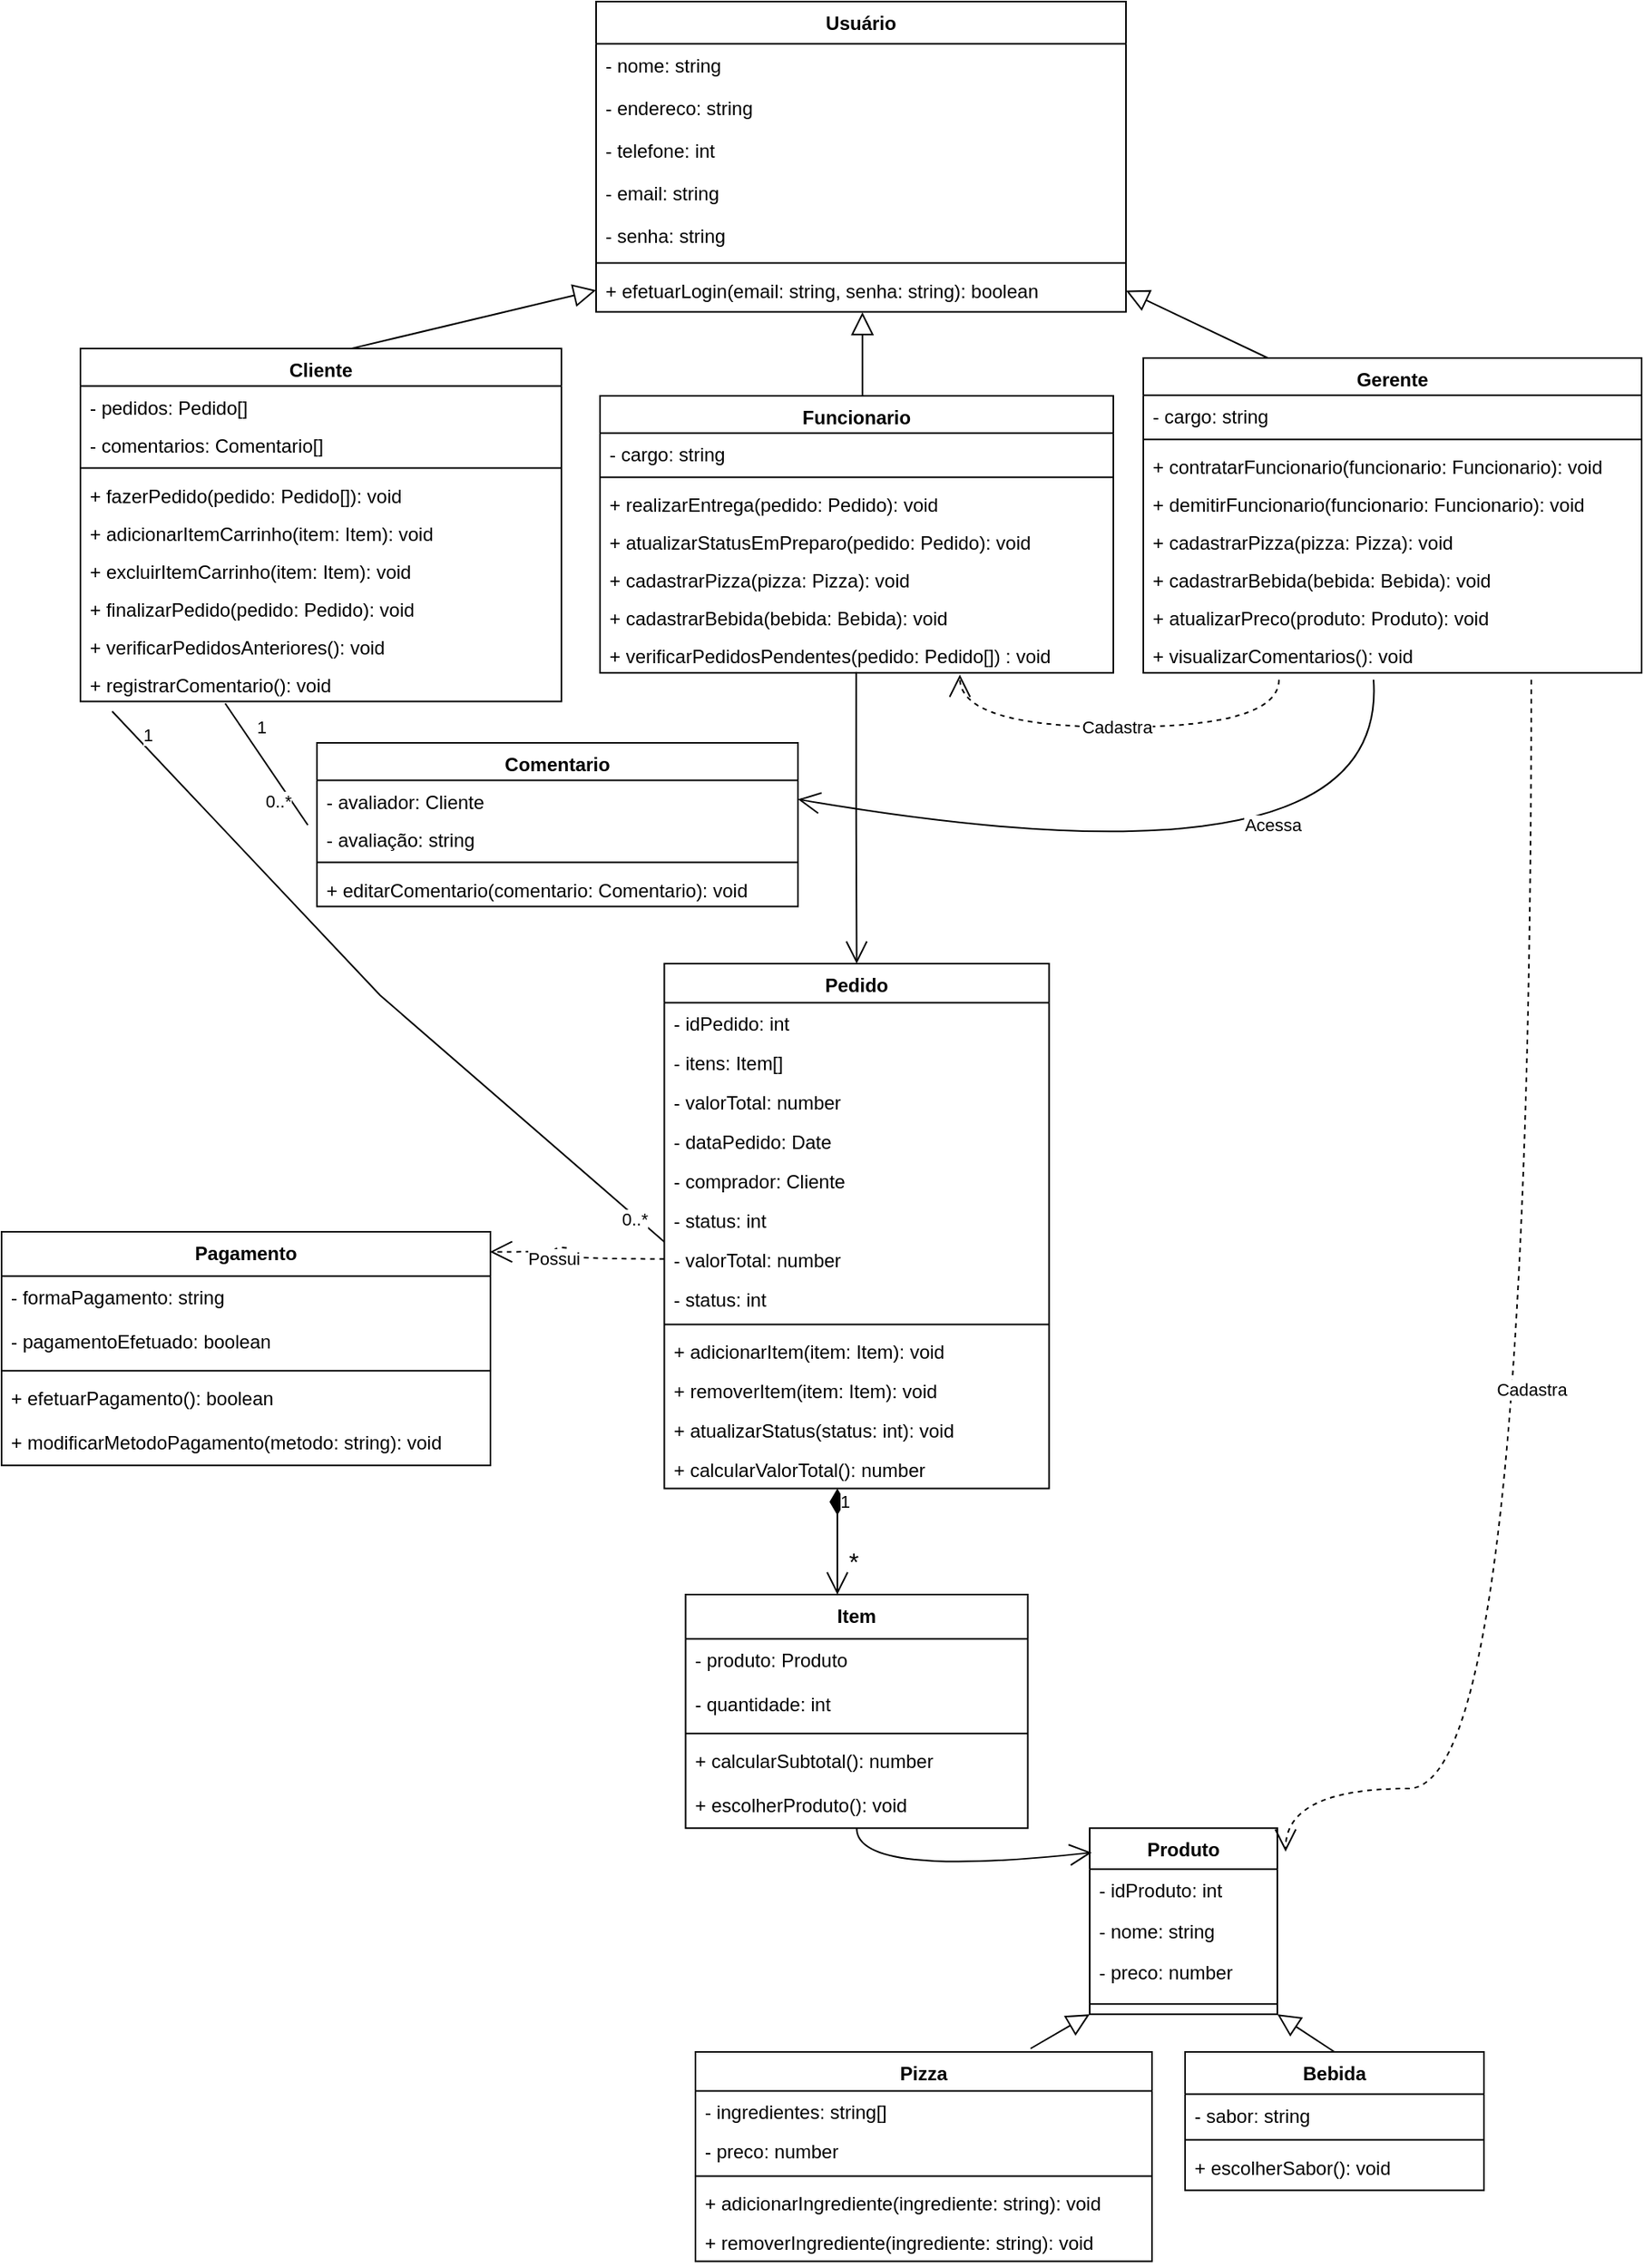 <mxfile version="22.1.4" type="github">
  <diagram name="Página-1" id="_QHT0VM7mfmA924iPTIp">
    <mxGraphModel dx="1416" dy="1896" grid="1" gridSize="10" guides="1" tooltips="1" connect="1" arrows="1" fold="1" page="1" pageScale="1" pageWidth="827" pageHeight="1169" math="0" shadow="0">
      <root>
        <mxCell id="0" />
        <mxCell id="1" parent="0" />
        <mxCell id="14" value="Funcionario" style="swimlane;fontStyle=1;align=center;verticalAlign=top;childLayout=stackLayout;horizontal=1;startSize=23.606;horizontalStack=0;resizeParent=1;resizeParentMax=0;resizeLast=0;collapsible=0;marginBottom=0;" parent="1" vertex="1">
          <mxGeometry x="79.5" y="90" width="325.5" height="175.606" as="geometry" />
        </mxCell>
        <mxCell id="20" value="- cargo: string" style="text;strokeColor=none;fillColor=none;align=left;verticalAlign=top;spacingLeft=4;spacingRight=4;overflow=hidden;rotatable=0;points=[[0,0.5],[1,0.5]];portConstraint=eastwest;" parent="14" vertex="1">
          <mxGeometry y="23.606" width="325.5" height="24" as="geometry" />
        </mxCell>
        <mxCell id="21" style="line;strokeWidth=1;fillColor=none;align=left;verticalAlign=middle;spacingTop=-1;spacingLeft=3;spacingRight=3;rotatable=0;labelPosition=right;points=[];portConstraint=eastwest;strokeColor=inherit;" parent="14" vertex="1">
          <mxGeometry y="47.606" width="325.5" height="8" as="geometry" />
        </mxCell>
        <mxCell id="22" value="+ realizarEntrega(pedido: Pedido): void" style="text;strokeColor=none;fillColor=none;align=left;verticalAlign=top;spacingLeft=4;spacingRight=4;overflow=hidden;rotatable=0;points=[[0,0.5],[1,0.5]];portConstraint=eastwest;" parent="14" vertex="1">
          <mxGeometry y="55.606" width="325.5" height="24" as="geometry" />
        </mxCell>
        <mxCell id="SXoZxHdqQvmYgP3eN_0H-120" value="+ atualizarStatusEmPreparo(pedido: Pedido): void" style="text;strokeColor=none;fillColor=none;align=left;verticalAlign=top;spacingLeft=4;spacingRight=4;overflow=hidden;rotatable=0;points=[[0,0.5],[1,0.5]];portConstraint=eastwest;" parent="14" vertex="1">
          <mxGeometry y="79.606" width="325.5" height="24" as="geometry" />
        </mxCell>
        <mxCell id="24" value="+ cadastrarPizza(pizza: Pizza): void" style="text;strokeColor=none;fillColor=none;align=left;verticalAlign=top;spacingLeft=4;spacingRight=4;overflow=hidden;rotatable=0;points=[[0,0.5],[1,0.5]];portConstraint=eastwest;" parent="14" vertex="1">
          <mxGeometry y="103.606" width="325.5" height="24" as="geometry" />
        </mxCell>
        <mxCell id="25" value="+ cadastrarBebida(bebida: Bebida): void" style="text;strokeColor=none;fillColor=none;align=left;verticalAlign=top;spacingLeft=4;spacingRight=4;overflow=hidden;rotatable=0;points=[[0,0.5],[1,0.5]];portConstraint=eastwest;" parent="14" vertex="1">
          <mxGeometry y="127.606" width="325.5" height="24" as="geometry" />
        </mxCell>
        <mxCell id="SXoZxHdqQvmYgP3eN_0H-117" value="+ verificarPedidosPendentes(pedido: Pedido[]) : void" style="text;strokeColor=none;fillColor=none;align=left;verticalAlign=top;spacingLeft=4;spacingRight=4;overflow=hidden;rotatable=0;points=[[0,0.5],[1,0.5]];portConstraint=eastwest;" parent="14" vertex="1">
          <mxGeometry y="151.606" width="325.5" height="24" as="geometry" />
        </mxCell>
        <mxCell id="SXoZxHdqQvmYgP3eN_0H-110" style="rounded=0;orthogonalLoop=1;jettySize=auto;html=1;exitX=0.25;exitY=0;exitDx=0;exitDy=0;endArrow=block;endFill=0;entryX=1;entryY=0.5;entryDx=0;entryDy=0;endSize=12;" parent="1" source="27" target="SXoZxHdqQvmYgP3eN_0H-91" edge="1">
          <mxGeometry relative="1" as="geometry" />
        </mxCell>
        <mxCell id="27" value="Gerente" style="swimlane;fontStyle=1;align=center;verticalAlign=top;childLayout=stackLayout;horizontal=1;startSize=23.606;horizontalStack=0;resizeParent=1;resizeParentMax=0;resizeLast=0;collapsible=0;marginBottom=0;" parent="1" vertex="1">
          <mxGeometry x="424" y="66" width="316" height="199.606" as="geometry" />
        </mxCell>
        <mxCell id="SXoZxHdqQvmYgP3eN_0H-112" value="- cargo: string" style="text;strokeColor=none;fillColor=none;align=left;verticalAlign=top;spacingLeft=4;spacingRight=4;overflow=hidden;rotatable=0;points=[[0,0.5],[1,0.5]];portConstraint=eastwest;" parent="27" vertex="1">
          <mxGeometry y="23.606" width="316" height="24" as="geometry" />
        </mxCell>
        <mxCell id="34" style="line;strokeWidth=1;fillColor=none;align=left;verticalAlign=middle;spacingTop=-1;spacingLeft=3;spacingRight=3;rotatable=0;labelPosition=right;points=[];portConstraint=eastwest;strokeColor=inherit;" parent="27" vertex="1">
          <mxGeometry y="47.606" width="316" height="8" as="geometry" />
        </mxCell>
        <mxCell id="35" value="+ contratarFuncionario(funcionario: Funcionario): void" style="text;strokeColor=none;fillColor=none;align=left;verticalAlign=top;spacingLeft=4;spacingRight=4;overflow=hidden;rotatable=0;points=[[0,0.5],[1,0.5]];portConstraint=eastwest;" parent="27" vertex="1">
          <mxGeometry y="55.606" width="316" height="24" as="geometry" />
        </mxCell>
        <mxCell id="36" value="+ demitirFuncionario(funcionario: Funcionario): void" style="text;strokeColor=none;fillColor=none;align=left;verticalAlign=top;spacingLeft=4;spacingRight=4;overflow=hidden;rotatable=0;points=[[0,0.5],[1,0.5]];portConstraint=eastwest;" parent="27" vertex="1">
          <mxGeometry y="79.606" width="316" height="24" as="geometry" />
        </mxCell>
        <mxCell id="37" value="+ cadastrarPizza(pizza: Pizza): void" style="text;strokeColor=none;fillColor=none;align=left;verticalAlign=top;spacingLeft=4;spacingRight=4;overflow=hidden;rotatable=0;points=[[0,0.5],[1,0.5]];portConstraint=eastwest;" parent="27" vertex="1">
          <mxGeometry y="103.606" width="316" height="24" as="geometry" />
        </mxCell>
        <mxCell id="38" value="+ cadastrarBebida(bebida: Bebida): void" style="text;strokeColor=none;fillColor=none;align=left;verticalAlign=top;spacingLeft=4;spacingRight=4;overflow=hidden;rotatable=0;points=[[0,0.5],[1,0.5]];portConstraint=eastwest;" parent="27" vertex="1">
          <mxGeometry y="127.606" width="316" height="24" as="geometry" />
        </mxCell>
        <mxCell id="DunoJFlVvEclXtKHdvrS-126" value="+ atualizarPreco(produto: Produto): void" style="text;strokeColor=none;fillColor=none;align=left;verticalAlign=top;spacingLeft=4;spacingRight=4;overflow=hidden;rotatable=0;points=[[0,0.5],[1,0.5]];portConstraint=eastwest;" parent="27" vertex="1">
          <mxGeometry y="151.606" width="316" height="24" as="geometry" />
        </mxCell>
        <mxCell id="DunoJFlVvEclXtKHdvrS-119" value="+ visualizarComentarios(): void" style="text;strokeColor=none;fillColor=none;align=left;verticalAlign=top;spacingLeft=4;spacingRight=4;overflow=hidden;rotatable=0;points=[[0,0.5],[1,0.5]];portConstraint=eastwest;" parent="27" vertex="1">
          <mxGeometry y="175.606" width="316" height="24" as="geometry" />
        </mxCell>
        <mxCell id="40" value="Pizza" style="swimlane;fontStyle=1;align=center;verticalAlign=top;childLayout=stackLayout;horizontal=1;startSize=24.731;horizontalStack=0;resizeParent=1;resizeParentMax=0;resizeLast=0;collapsible=0;marginBottom=0;" parent="1" vertex="1">
          <mxGeometry x="140" y="1140" width="289.5" height="132.731" as="geometry" />
        </mxCell>
        <mxCell id="43" value="- ingredientes: string[]" style="text;strokeColor=none;fillColor=none;align=left;verticalAlign=top;spacingLeft=4;spacingRight=4;overflow=hidden;rotatable=0;points=[[0,0.5],[1,0.5]];portConstraint=eastwest;" parent="40" vertex="1">
          <mxGeometry y="24.731" width="289.5" height="25" as="geometry" />
        </mxCell>
        <mxCell id="44" value="- preco: number" style="text;strokeColor=none;fillColor=none;align=left;verticalAlign=top;spacingLeft=4;spacingRight=4;overflow=hidden;rotatable=0;points=[[0,0.5],[1,0.5]];portConstraint=eastwest;" parent="40" vertex="1">
          <mxGeometry y="49.731" width="289.5" height="25" as="geometry" />
        </mxCell>
        <mxCell id="45" style="line;strokeWidth=1;fillColor=none;align=left;verticalAlign=middle;spacingTop=-1;spacingLeft=3;spacingRight=3;rotatable=0;labelPosition=right;points=[];portConstraint=eastwest;strokeColor=inherit;" parent="40" vertex="1">
          <mxGeometry y="74.731" width="289.5" height="8" as="geometry" />
        </mxCell>
        <mxCell id="47" value="+ adicionarIngrediente(ingrediente: string): void" style="text;strokeColor=none;fillColor=none;align=left;verticalAlign=top;spacingLeft=4;spacingRight=4;overflow=hidden;rotatable=0;points=[[0,0.5],[1,0.5]];portConstraint=eastwest;" parent="40" vertex="1">
          <mxGeometry y="82.731" width="289.5" height="25" as="geometry" />
        </mxCell>
        <mxCell id="48" value="+ removerIngrediente(ingrediente: string): void" style="text;strokeColor=none;fillColor=none;align=left;verticalAlign=top;spacingLeft=4;spacingRight=4;overflow=hidden;rotatable=0;points=[[0,0.5],[1,0.5]];portConstraint=eastwest;" parent="40" vertex="1">
          <mxGeometry y="107.731" width="289.5" height="25" as="geometry" />
        </mxCell>
        <mxCell id="49" value="Bebida" style="swimlane;fontStyle=1;align=center;verticalAlign=top;childLayout=stackLayout;horizontal=1;startSize=26.756;horizontalStack=0;resizeParent=1;resizeParentMax=0;resizeLast=0;collapsible=0;marginBottom=0;" parent="1" vertex="1">
          <mxGeometry x="450.5" y="1140" width="189.5" height="87.756" as="geometry" />
        </mxCell>
        <mxCell id="DunoJFlVvEclXtKHdvrS-124" value="- sabor: string" style="text;strokeColor=none;fillColor=none;align=left;verticalAlign=top;spacingLeft=4;spacingRight=4;overflow=hidden;rotatable=0;points=[[0,0.5],[1,0.5]];portConstraint=eastwest;" parent="49" vertex="1">
          <mxGeometry y="26.756" width="189.5" height="25" as="geometry" />
        </mxCell>
        <mxCell id="53" style="line;strokeWidth=1;fillColor=none;align=left;verticalAlign=middle;spacingTop=-1;spacingLeft=3;spacingRight=3;rotatable=0;labelPosition=right;points=[];portConstraint=eastwest;strokeColor=inherit;" parent="49" vertex="1">
          <mxGeometry y="51.756" width="189.5" height="8" as="geometry" />
        </mxCell>
        <mxCell id="_cIstE_mvzX2A864JyEK-101" value="+ escolherSabor(): void" style="text;strokeColor=none;fillColor=none;align=left;verticalAlign=top;spacingLeft=4;spacingRight=4;overflow=hidden;rotatable=0;points=[[0,0.5],[1,0.5]];portConstraint=eastwest;" parent="49" vertex="1">
          <mxGeometry y="59.756" width="189.5" height="28" as="geometry" />
        </mxCell>
        <mxCell id="55" value="Pedido" style="swimlane;fontStyle=1;align=center;verticalAlign=top;childLayout=stackLayout;horizontal=1;startSize=24.731;horizontalStack=0;resizeParent=1;resizeParentMax=0;resizeLast=0;collapsible=0;marginBottom=0;" parent="1" vertex="1">
          <mxGeometry x="120.25" y="450" width="244" height="332.731" as="geometry" />
        </mxCell>
        <mxCell id="56" value="- idPedido: int" style="text;strokeColor=none;fillColor=none;align=left;verticalAlign=top;spacingLeft=4;spacingRight=4;overflow=hidden;rotatable=0;points=[[0,0.5],[1,0.5]];portConstraint=eastwest;" parent="55" vertex="1">
          <mxGeometry y="24.731" width="244" height="25" as="geometry" />
        </mxCell>
        <mxCell id="57" value="- itens: Item[]" style="text;strokeColor=none;fillColor=none;align=left;verticalAlign=top;spacingLeft=4;spacingRight=4;overflow=hidden;rotatable=0;points=[[0,0.5],[1,0.5]];portConstraint=eastwest;" parent="55" vertex="1">
          <mxGeometry y="49.731" width="244" height="25" as="geometry" />
        </mxCell>
        <mxCell id="58" value="- valorTotal: number" style="text;strokeColor=none;fillColor=none;align=left;verticalAlign=top;spacingLeft=4;spacingRight=4;overflow=hidden;rotatable=0;points=[[0,0.5],[1,0.5]];portConstraint=eastwest;" parent="55" vertex="1">
          <mxGeometry y="74.731" width="244" height="25" as="geometry" />
        </mxCell>
        <mxCell id="59" value="- dataPedido: Date" style="text;strokeColor=none;fillColor=none;align=left;verticalAlign=top;spacingLeft=4;spacingRight=4;overflow=hidden;rotatable=0;points=[[0,0.5],[1,0.5]];portConstraint=eastwest;" parent="55" vertex="1">
          <mxGeometry y="99.731" width="244" height="25" as="geometry" />
        </mxCell>
        <mxCell id="DunoJFlVvEclXtKHdvrS-103" value="- comprador: Cliente" style="text;strokeColor=none;fillColor=none;align=left;verticalAlign=top;spacingLeft=4;spacingRight=4;overflow=hidden;rotatable=0;points=[[0,0.5],[1,0.5]];portConstraint=eastwest;" parent="55" vertex="1">
          <mxGeometry y="124.731" width="244" height="25" as="geometry" />
        </mxCell>
        <mxCell id="SXoZxHdqQvmYgP3eN_0H-115" value="- status: int" style="text;strokeColor=none;fillColor=none;align=left;verticalAlign=top;spacingLeft=4;spacingRight=4;overflow=hidden;rotatable=0;points=[[0,0.5],[1,0.5]];portConstraint=eastwest;" parent="55" vertex="1">
          <mxGeometry y="149.731" width="244" height="25" as="geometry" />
        </mxCell>
        <mxCell id="_cIstE_mvzX2A864JyEK-82" value="- valorTotal: number" style="text;strokeColor=none;fillColor=none;align=left;verticalAlign=top;spacingLeft=4;spacingRight=4;overflow=hidden;rotatable=0;points=[[0,0.5],[1,0.5]];portConstraint=eastwest;" parent="55" vertex="1">
          <mxGeometry y="174.731" width="244" height="25" as="geometry" />
        </mxCell>
        <mxCell id="_cIstE_mvzX2A864JyEK-85" value="- status: int" style="text;strokeColor=none;fillColor=none;align=left;verticalAlign=top;spacingLeft=4;spacingRight=4;overflow=hidden;rotatable=0;points=[[0,0.5],[1,0.5]];portConstraint=eastwest;" parent="55" vertex="1">
          <mxGeometry y="199.731" width="244" height="25" as="geometry" />
        </mxCell>
        <mxCell id="60" style="line;strokeWidth=1;fillColor=none;align=left;verticalAlign=middle;spacingTop=-1;spacingLeft=3;spacingRight=3;rotatable=0;labelPosition=right;points=[];portConstraint=eastwest;strokeColor=inherit;" parent="55" vertex="1">
          <mxGeometry y="224.731" width="244" height="8" as="geometry" />
        </mxCell>
        <mxCell id="61" value="+ adicionarItem(item: Item): void" style="text;strokeColor=none;fillColor=none;align=left;verticalAlign=top;spacingLeft=4;spacingRight=4;overflow=hidden;rotatable=0;points=[[0,0.5],[1,0.5]];portConstraint=eastwest;" parent="55" vertex="1">
          <mxGeometry y="232.731" width="244" height="25" as="geometry" />
        </mxCell>
        <mxCell id="62" value="+ removerItem(item: Item): void" style="text;strokeColor=none;fillColor=none;align=left;verticalAlign=top;spacingLeft=4;spacingRight=4;overflow=hidden;rotatable=0;points=[[0,0.5],[1,0.5]];portConstraint=eastwest;" parent="55" vertex="1">
          <mxGeometry y="257.731" width="244" height="25" as="geometry" />
        </mxCell>
        <mxCell id="_cIstE_mvzX2A864JyEK-83" value="+ atualizarStatus(status: int): void" style="text;strokeColor=none;fillColor=none;align=left;verticalAlign=top;spacingLeft=4;spacingRight=4;overflow=hidden;rotatable=0;points=[[0,0.5],[1,0.5]];portConstraint=eastwest;" parent="55" vertex="1">
          <mxGeometry y="282.731" width="244" height="25" as="geometry" />
        </mxCell>
        <mxCell id="63" value="+ calcularValorTotal(): number" style="text;strokeColor=none;fillColor=none;align=left;verticalAlign=top;spacingLeft=4;spacingRight=4;overflow=hidden;rotatable=0;points=[[0,0.5],[1,0.5]];portConstraint=eastwest;" parent="55" vertex="1">
          <mxGeometry y="307.731" width="244" height="25" as="geometry" />
        </mxCell>
        <mxCell id="64" value="Item" style="swimlane;fontStyle=1;align=center;verticalAlign=top;childLayout=stackLayout;horizontal=1;startSize=28.106;horizontalStack=0;resizeParent=1;resizeParentMax=0;resizeLast=0;collapsible=0;marginBottom=0;" parent="1" vertex="1">
          <mxGeometry x="133.75" y="850" width="217" height="148.106" as="geometry" />
        </mxCell>
        <mxCell id="65" value="- produto: Produto" style="text;strokeColor=none;fillColor=none;align=left;verticalAlign=top;spacingLeft=4;spacingRight=4;overflow=hidden;rotatable=0;points=[[0,0.5],[1,0.5]];portConstraint=eastwest;" parent="64" vertex="1">
          <mxGeometry y="28.106" width="217" height="28" as="geometry" />
        </mxCell>
        <mxCell id="66" value="- quantidade: int" style="text;strokeColor=none;fillColor=none;align=left;verticalAlign=top;spacingLeft=4;spacingRight=4;overflow=hidden;rotatable=0;points=[[0,0.5],[1,0.5]];portConstraint=eastwest;" parent="64" vertex="1">
          <mxGeometry y="56.106" width="217" height="28" as="geometry" />
        </mxCell>
        <mxCell id="67" style="line;strokeWidth=1;fillColor=none;align=left;verticalAlign=middle;spacingTop=-1;spacingLeft=3;spacingRight=3;rotatable=0;labelPosition=right;points=[];portConstraint=eastwest;strokeColor=inherit;" parent="64" vertex="1">
          <mxGeometry y="84.106" width="217" height="8" as="geometry" />
        </mxCell>
        <mxCell id="_cIstE_mvzX2A864JyEK-99" value="+ calcularSubtotal(): number" style="text;strokeColor=none;fillColor=none;align=left;verticalAlign=top;spacingLeft=4;spacingRight=4;overflow=hidden;rotatable=0;points=[[0,0.5],[1,0.5]];portConstraint=eastwest;" parent="64" vertex="1">
          <mxGeometry y="92.106" width="217" height="28" as="geometry" />
        </mxCell>
        <mxCell id="68" value="+ escolherProduto(): void" style="text;strokeColor=none;fillColor=none;align=left;verticalAlign=top;spacingLeft=4;spacingRight=4;overflow=hidden;rotatable=0;points=[[0,0.5],[1,0.5]];portConstraint=eastwest;" parent="64" vertex="1">
          <mxGeometry y="120.106" width="217" height="28" as="geometry" />
        </mxCell>
        <mxCell id="69" value="Produto" style="swimlane;fontStyle=1;align=center;verticalAlign=top;childLayout=stackLayout;horizontal=1;startSize=26.019;horizontalStack=0;resizeParent=1;resizeParentMax=0;resizeLast=0;collapsible=0;marginBottom=0;" parent="1" vertex="1">
          <mxGeometry x="390" y="998.11" width="119" height="118.019" as="geometry" />
        </mxCell>
        <mxCell id="70" value="- idProduto: int" style="text;strokeColor=none;fillColor=none;align=left;verticalAlign=top;spacingLeft=4;spacingRight=4;overflow=hidden;rotatable=0;points=[[0,0.5],[1,0.5]];portConstraint=eastwest;" parent="69" vertex="1">
          <mxGeometry y="26.019" width="119" height="26" as="geometry" />
        </mxCell>
        <mxCell id="71" value="- nome: string" style="text;strokeColor=none;fillColor=none;align=left;verticalAlign=top;spacingLeft=4;spacingRight=4;overflow=hidden;rotatable=0;points=[[0,0.5],[1,0.5]];portConstraint=eastwest;" parent="69" vertex="1">
          <mxGeometry y="52.019" width="119" height="26" as="geometry" />
        </mxCell>
        <mxCell id="DunoJFlVvEclXtKHdvrS-123" value="- preco: number" style="text;strokeColor=none;fillColor=none;align=left;verticalAlign=top;spacingLeft=4;spacingRight=4;overflow=hidden;rotatable=0;points=[[0,0.5],[1,0.5]];portConstraint=eastwest;" parent="69" vertex="1">
          <mxGeometry y="78.019" width="119" height="27" as="geometry" />
        </mxCell>
        <mxCell id="72" style="line;strokeWidth=1;fillColor=none;align=left;verticalAlign=middle;spacingTop=-1;spacingLeft=3;spacingRight=3;rotatable=0;labelPosition=right;points=[];portConstraint=eastwest;strokeColor=inherit;" parent="69" vertex="1">
          <mxGeometry y="105.019" width="119" height="13" as="geometry" />
        </mxCell>
        <mxCell id="76" value="" style="startArrow=none;endArrow=open;endSize=12;entryX=0.5;entryY=0;entryDx=0;entryDy=0;edgeStyle=orthogonalEdgeStyle;exitX=0.499;exitY=0.973;exitDx=0;exitDy=0;exitPerimeter=0;" parent="1" source="SXoZxHdqQvmYgP3eN_0H-117" target="55" edge="1">
          <mxGeometry relative="1" as="geometry">
            <mxPoint x="241" y="550" as="sourcePoint" />
          </mxGeometry>
        </mxCell>
        <mxCell id="79" value="" style="curved=1;startArrow=none;endArrow=open;endSize=12;entryX=1;entryY=0.5;entryDx=0;entryDy=0;" parent="1" target="DunoJFlVvEclXtKHdvrS-102" edge="1">
          <mxGeometry relative="1" as="geometry">
            <Array as="points">
              <mxPoint x="580" y="410" />
            </Array>
            <mxPoint x="570" y="270" as="sourcePoint" />
            <mxPoint x="490" y="770" as="targetPoint" />
          </mxGeometry>
        </mxCell>
        <mxCell id="_cIstE_mvzX2A864JyEK-97" value="Acessa" style="edgeLabel;html=1;align=center;verticalAlign=middle;resizable=0;points=[];" parent="79" vertex="1" connectable="0">
          <mxGeometry x="-0.205" y="-4" relative="1" as="geometry">
            <mxPoint x="-9" y="-33" as="offset" />
          </mxGeometry>
        </mxCell>
        <mxCell id="82" value="" style="curved=1;startArrow=none;endArrow=open;endSize=12;exitX=0.5;exitY=1.004;entryX=0.011;entryY=0.131;entryDx=0;entryDy=0;entryPerimeter=0;" parent="1" source="64" target="69" edge="1">
          <mxGeometry relative="1" as="geometry">
            <Array as="points">
              <mxPoint x="242" y="1030" />
            </Array>
          </mxGeometry>
        </mxCell>
        <mxCell id="SXoZxHdqQvmYgP3eN_0H-86" value="Usuário" style="swimlane;fontStyle=1;align=center;verticalAlign=top;childLayout=stackLayout;horizontal=1;startSize=26.756;horizontalStack=0;resizeParent=1;resizeParentMax=0;resizeLast=0;collapsible=0;marginBottom=0;" parent="1" vertex="1">
          <mxGeometry x="77" y="-160" width="336" height="196.756" as="geometry" />
        </mxCell>
        <mxCell id="SXoZxHdqQvmYgP3eN_0H-87" value="- nome: string" style="text;strokeColor=none;fillColor=none;align=left;verticalAlign=top;spacingLeft=4;spacingRight=4;overflow=hidden;rotatable=0;points=[[0,0.5],[1,0.5]];portConstraint=eastwest;" parent="SXoZxHdqQvmYgP3eN_0H-86" vertex="1">
          <mxGeometry y="26.756" width="336" height="27" as="geometry" />
        </mxCell>
        <mxCell id="SXoZxHdqQvmYgP3eN_0H-88" value="- endereco: string" style="text;strokeColor=none;fillColor=none;align=left;verticalAlign=top;spacingLeft=4;spacingRight=4;overflow=hidden;rotatable=0;points=[[0,0.5],[1,0.5]];portConstraint=eastwest;" parent="SXoZxHdqQvmYgP3eN_0H-86" vertex="1">
          <mxGeometry y="53.756" width="336" height="27" as="geometry" />
        </mxCell>
        <mxCell id="SXoZxHdqQvmYgP3eN_0H-89" value="- telefone: int" style="text;strokeColor=none;fillColor=none;align=left;verticalAlign=top;spacingLeft=4;spacingRight=4;overflow=hidden;rotatable=0;points=[[0,0.5],[1,0.5]];portConstraint=eastwest;" parent="SXoZxHdqQvmYgP3eN_0H-86" vertex="1">
          <mxGeometry y="80.756" width="336" height="27" as="geometry" />
        </mxCell>
        <mxCell id="SXoZxHdqQvmYgP3eN_0H-98" value="- email: string" style="text;strokeColor=none;fillColor=none;align=left;verticalAlign=top;spacingLeft=4;spacingRight=4;overflow=hidden;rotatable=0;points=[[0,0.5],[1,0.5]];portConstraint=eastwest;" parent="SXoZxHdqQvmYgP3eN_0H-86" vertex="1">
          <mxGeometry y="107.756" width="336" height="27" as="geometry" />
        </mxCell>
        <mxCell id="SXoZxHdqQvmYgP3eN_0H-99" value="- senha: string" style="text;strokeColor=none;fillColor=none;align=left;verticalAlign=top;spacingLeft=4;spacingRight=4;overflow=hidden;rotatable=0;points=[[0,0.5],[1,0.5]];portConstraint=eastwest;" parent="SXoZxHdqQvmYgP3eN_0H-86" vertex="1">
          <mxGeometry y="134.756" width="336" height="27" as="geometry" />
        </mxCell>
        <mxCell id="SXoZxHdqQvmYgP3eN_0H-90" style="line;strokeWidth=1;fillColor=none;align=left;verticalAlign=middle;spacingTop=-1;spacingLeft=3;spacingRight=3;rotatable=0;labelPosition=right;points=[];portConstraint=eastwest;strokeColor=inherit;" parent="SXoZxHdqQvmYgP3eN_0H-86" vertex="1">
          <mxGeometry y="161.756" width="336" height="8" as="geometry" />
        </mxCell>
        <mxCell id="SXoZxHdqQvmYgP3eN_0H-91" value="+ efetuarLogin(email: string, senha: string): boolean" style="text;strokeColor=none;fillColor=none;align=left;verticalAlign=top;spacingLeft=4;spacingRight=4;overflow=hidden;rotatable=0;points=[[0,0.5],[1,0.5]];portConstraint=eastwest;" parent="SXoZxHdqQvmYgP3eN_0H-86" vertex="1">
          <mxGeometry y="169.756" width="336" height="27" as="geometry" />
        </mxCell>
        <mxCell id="SXoZxHdqQvmYgP3eN_0H-113" style="rounded=0;orthogonalLoop=1;jettySize=auto;html=1;endArrow=block;endFill=0;endSize=12;edgeStyle=orthogonalEdgeStyle;exitX=0.5;exitY=0;exitDx=0;exitDy=0;" parent="1" edge="1">
          <mxGeometry relative="1" as="geometry">
            <mxPoint x="244.13" y="90" as="sourcePoint" />
            <mxPoint x="245.88" y="37" as="targetPoint" />
            <Array as="points">
              <mxPoint x="246" y="90" />
            </Array>
          </mxGeometry>
        </mxCell>
        <mxCell id="DunoJFlVvEclXtKHdvrS-84" value="Comentario" style="swimlane;fontStyle=1;align=center;verticalAlign=top;childLayout=stackLayout;horizontal=1;startSize=23.81;horizontalStack=0;resizeParent=1;resizeParentMax=0;resizeLast=0;collapsible=0;marginBottom=0;" parent="1" vertex="1">
          <mxGeometry x="-100" y="310" width="305" height="103.81" as="geometry" />
        </mxCell>
        <mxCell id="DunoJFlVvEclXtKHdvrS-102" value="- avaliador: Cliente" style="text;strokeColor=none;fillColor=none;align=left;verticalAlign=top;spacingLeft=4;spacingRight=4;overflow=hidden;rotatable=0;points=[[0,0.5],[1,0.5]];portConstraint=eastwest;" parent="DunoJFlVvEclXtKHdvrS-84" vertex="1">
          <mxGeometry y="23.81" width="305" height="24" as="geometry" />
        </mxCell>
        <mxCell id="DunoJFlVvEclXtKHdvrS-85" value="- avaliação: string" style="text;strokeColor=none;fillColor=none;align=left;verticalAlign=top;spacingLeft=4;spacingRight=4;overflow=hidden;rotatable=0;points=[[0,0.5],[1,0.5]];portConstraint=eastwest;" parent="DunoJFlVvEclXtKHdvrS-84" vertex="1">
          <mxGeometry y="47.81" width="305" height="24" as="geometry" />
        </mxCell>
        <mxCell id="DunoJFlVvEclXtKHdvrS-86" style="line;strokeWidth=1;fillColor=none;align=left;verticalAlign=middle;spacingTop=-1;spacingLeft=3;spacingRight=3;rotatable=0;labelPosition=right;points=[];portConstraint=eastwest;strokeColor=inherit;" parent="DunoJFlVvEclXtKHdvrS-84" vertex="1">
          <mxGeometry y="71.81" width="305" height="8" as="geometry" />
        </mxCell>
        <mxCell id="DunoJFlVvEclXtKHdvrS-133" value="+ editarComentario(comentario: Comentario): void" style="text;strokeColor=none;fillColor=none;align=left;verticalAlign=top;spacingLeft=4;spacingRight=4;overflow=hidden;rotatable=0;points=[[0,0.5],[1,0.5]];portConstraint=eastwest;" parent="DunoJFlVvEclXtKHdvrS-84" vertex="1">
          <mxGeometry y="79.81" width="305" height="24" as="geometry" />
        </mxCell>
        <mxCell id="DunoJFlVvEclXtKHdvrS-115" value="" style="endArrow=none;html=1;rounded=0;exitX=0.301;exitY=1.05;exitDx=0;exitDy=0;exitPerimeter=0;entryX=-0.019;entryY=0.18;entryDx=0;entryDy=0;entryPerimeter=0;" parent="1" source="SXoZxHdqQvmYgP3eN_0H-119" target="DunoJFlVvEclXtKHdvrS-85" edge="1">
          <mxGeometry relative="1" as="geometry">
            <mxPoint x="-188.195" y="407.706" as="sourcePoint" />
            <mxPoint x="-90" y="486.81" as="targetPoint" />
          </mxGeometry>
        </mxCell>
        <mxCell id="DunoJFlVvEclXtKHdvrS-116" value="1" style="edgeLabel;resizable=0;html=1;align=left;verticalAlign=bottom;" parent="DunoJFlVvEclXtKHdvrS-115" connectable="0" vertex="1">
          <mxGeometry x="-1" relative="1" as="geometry">
            <mxPoint x="18" y="23" as="offset" />
          </mxGeometry>
        </mxCell>
        <mxCell id="DunoJFlVvEclXtKHdvrS-117" value="0..*" style="edgeLabel;resizable=0;html=1;align=right;verticalAlign=bottom;" parent="DunoJFlVvEclXtKHdvrS-115" connectable="0" vertex="1">
          <mxGeometry x="1" relative="1" as="geometry">
            <mxPoint x="-10" y="-6" as="offset" />
          </mxGeometry>
        </mxCell>
        <mxCell id="DunoJFlVvEclXtKHdvrS-118" value="Cadastra" style="endArrow=open;endSize=12;dashed=1;html=1;rounded=0;entryX=0.701;entryY=1.049;entryDx=0;entryDy=0;entryPerimeter=0;edgeStyle=orthogonalEdgeStyle;curved=1;" parent="1" target="SXoZxHdqQvmYgP3eN_0H-117" edge="1">
          <mxGeometry width="160" relative="1" as="geometry">
            <mxPoint x="510" y="270" as="sourcePoint" />
            <mxPoint x="314.007" y="290.002" as="targetPoint" />
            <Array as="points">
              <mxPoint x="510" y="300" />
              <mxPoint x="308" y="300" />
            </Array>
          </mxGeometry>
        </mxCell>
        <mxCell id="DunoJFlVvEclXtKHdvrS-120" style="rounded=0;orthogonalLoop=1;jettySize=auto;html=1;exitX=0.557;exitY=0.002;exitDx=0;exitDy=0;endArrow=block;endFill=0;entryX=0;entryY=0.5;entryDx=0;entryDy=0;endSize=12;exitPerimeter=0;" parent="1" source="2" edge="1">
          <mxGeometry relative="1" as="geometry">
            <mxPoint x="-110" y="160" as="sourcePoint" />
            <mxPoint x="77" y="23" as="targetPoint" />
          </mxGeometry>
        </mxCell>
        <mxCell id="DunoJFlVvEclXtKHdvrS-127" value="Cadastra" style="endArrow=open;endSize=12;dashed=1;html=1;rounded=0;entryX=1.044;entryY=0.126;entryDx=0;entryDy=0;edgeStyle=orthogonalEdgeStyle;curved=1;entryPerimeter=0;" parent="1" target="69" edge="1">
          <mxGeometry width="160" relative="1" as="geometry">
            <mxPoint x="670" y="270" as="sourcePoint" />
            <mxPoint x="520.005" y="984.152" as="targetPoint" />
            <Array as="points">
              <mxPoint x="670" y="973" />
            </Array>
          </mxGeometry>
        </mxCell>
        <mxCell id="DunoJFlVvEclXtKHdvrS-128" value="" style="endArrow=none;html=1;rounded=0;exitX=0.066;exitY=1.258;exitDx=0;exitDy=0;exitPerimeter=0;entryX=0;entryY=1.066;entryDx=0;entryDy=0;entryPerimeter=0;" parent="1" source="SXoZxHdqQvmYgP3eN_0H-119" target="SXoZxHdqQvmYgP3eN_0H-115" edge="1">
          <mxGeometry relative="1" as="geometry">
            <mxPoint x="-234.86" y="406.706" as="sourcePoint" />
            <mxPoint x="-112" y="579" as="targetPoint" />
            <Array as="points">
              <mxPoint x="-60" y="470" />
            </Array>
          </mxGeometry>
        </mxCell>
        <mxCell id="DunoJFlVvEclXtKHdvrS-129" value="1" style="edgeLabel;resizable=0;html=1;align=left;verticalAlign=bottom;" parent="DunoJFlVvEclXtKHdvrS-128" connectable="0" vertex="1">
          <mxGeometry x="-1" relative="1" as="geometry">
            <mxPoint x="18" y="23" as="offset" />
          </mxGeometry>
        </mxCell>
        <mxCell id="DunoJFlVvEclXtKHdvrS-130" value="0..*" style="edgeLabel;resizable=0;html=1;align=right;verticalAlign=bottom;" parent="DunoJFlVvEclXtKHdvrS-128" connectable="0" vertex="1">
          <mxGeometry x="1" relative="1" as="geometry">
            <mxPoint x="-10" y="-6" as="offset" />
          </mxGeometry>
        </mxCell>
        <mxCell id="DunoJFlVvEclXtKHdvrS-131" style="rounded=0;orthogonalLoop=1;jettySize=auto;html=1;exitX=0.5;exitY=0;exitDx=0;exitDy=0;endArrow=block;endFill=0;entryX=1;entryY=1;entryDx=0;entryDy=0;endSize=12;" parent="1" source="49" target="69" edge="1">
          <mxGeometry relative="1" as="geometry">
            <mxPoint x="642" y="1367" as="sourcePoint" />
            <mxPoint x="524" y="1260" as="targetPoint" />
          </mxGeometry>
        </mxCell>
        <mxCell id="DunoJFlVvEclXtKHdvrS-132" style="rounded=0;orthogonalLoop=1;jettySize=auto;html=1;exitX=0.734;exitY=-0.016;exitDx=0;exitDy=0;endArrow=block;endFill=0;entryX=0;entryY=1;entryDx=0;entryDy=0;endSize=12;exitPerimeter=0;" parent="1" source="40" target="69" edge="1">
          <mxGeometry relative="1" as="geometry">
            <mxPoint x="378" y="1350" as="sourcePoint" />
            <mxPoint x="280" y="1250" as="targetPoint" />
          </mxGeometry>
        </mxCell>
        <mxCell id="_cIstE_mvzX2A864JyEK-87" value="Pagamento" style="swimlane;fontStyle=1;align=center;verticalAlign=top;childLayout=stackLayout;horizontal=1;startSize=28.106;horizontalStack=0;resizeParent=1;resizeParentMax=0;resizeLast=0;collapsible=0;marginBottom=0;" parent="1" vertex="1">
          <mxGeometry x="-300" y="620" width="310" height="148.106" as="geometry" />
        </mxCell>
        <mxCell id="_cIstE_mvzX2A864JyEK-88" value="- formaPagamento: string" style="text;strokeColor=none;fillColor=none;align=left;verticalAlign=top;spacingLeft=4;spacingRight=4;overflow=hidden;rotatable=0;points=[[0,0.5],[1,0.5]];portConstraint=eastwest;" parent="_cIstE_mvzX2A864JyEK-87" vertex="1">
          <mxGeometry y="28.106" width="310" height="28" as="geometry" />
        </mxCell>
        <mxCell id="_cIstE_mvzX2A864JyEK-89" value="- pagamentoEfetuado: boolean" style="text;strokeColor=none;fillColor=none;align=left;verticalAlign=top;spacingLeft=4;spacingRight=4;overflow=hidden;rotatable=0;points=[[0,0.5],[1,0.5]];portConstraint=eastwest;" parent="_cIstE_mvzX2A864JyEK-87" vertex="1">
          <mxGeometry y="56.106" width="310" height="28" as="geometry" />
        </mxCell>
        <mxCell id="_cIstE_mvzX2A864JyEK-90" style="line;strokeWidth=1;fillColor=none;align=left;verticalAlign=middle;spacingTop=-1;spacingLeft=3;spacingRight=3;rotatable=0;labelPosition=right;points=[];portConstraint=eastwest;strokeColor=inherit;" parent="_cIstE_mvzX2A864JyEK-87" vertex="1">
          <mxGeometry y="84.106" width="310" height="8" as="geometry" />
        </mxCell>
        <mxCell id="_cIstE_mvzX2A864JyEK-91" value="+ efetuarPagamento(): boolean" style="text;strokeColor=none;fillColor=none;align=left;verticalAlign=top;spacingLeft=4;spacingRight=4;overflow=hidden;rotatable=0;points=[[0,0.5],[1,0.5]];portConstraint=eastwest;" parent="_cIstE_mvzX2A864JyEK-87" vertex="1">
          <mxGeometry y="92.106" width="310" height="28" as="geometry" />
        </mxCell>
        <mxCell id="_cIstE_mvzX2A864JyEK-92" value="+ modificarMetodoPagamento(metodo: string): void" style="text;strokeColor=none;fillColor=none;align=left;verticalAlign=top;spacingLeft=4;spacingRight=4;overflow=hidden;rotatable=0;points=[[0,0.5],[1,0.5]];portConstraint=eastwest;" parent="_cIstE_mvzX2A864JyEK-87" vertex="1">
          <mxGeometry y="120.106" width="310" height="28" as="geometry" />
        </mxCell>
        <mxCell id="_cIstE_mvzX2A864JyEK-95" value="Possui" style="endArrow=open;endSize=12;dashed=1;html=1;rounded=0;entryX=0.999;entryY=0.086;entryDx=0;entryDy=0;exitX=0;exitY=0.5;exitDx=0;exitDy=0;edgeStyle=orthogonalEdgeStyle;curved=1;entryPerimeter=0;" parent="1" source="_cIstE_mvzX2A864JyEK-82" target="_cIstE_mvzX2A864JyEK-87" edge="1">
          <mxGeometry width="160" relative="1" as="geometry">
            <mxPoint y="677" as="sourcePoint" />
            <mxPoint x="-205" y="610" as="targetPoint" />
            <Array as="points">
              <mxPoint x="50" y="637" />
              <mxPoint x="50" y="630" />
              <mxPoint x="60" y="630" />
              <mxPoint x="60" y="633" />
            </Array>
          </mxGeometry>
        </mxCell>
        <mxCell id="2" value="Cliente" style="swimlane;fontStyle=1;align=center;verticalAlign=top;childLayout=stackLayout;horizontal=1;startSize=23.81;horizontalStack=0;resizeParent=1;resizeParentMax=0;resizeLast=0;collapsible=0;marginBottom=0;" parent="1" vertex="1">
          <mxGeometry x="-250" y="60" width="305" height="223.81" as="geometry" />
        </mxCell>
        <mxCell id="SXoZxHdqQvmYgP3eN_0H-116" value="- pedidos: Pedido[]" style="text;strokeColor=none;fillColor=none;align=left;verticalAlign=top;spacingLeft=4;spacingRight=4;overflow=hidden;rotatable=0;points=[[0,0.5],[1,0.5]];portConstraint=eastwest;" parent="2" vertex="1">
          <mxGeometry y="23.81" width="305" height="24" as="geometry" />
        </mxCell>
        <mxCell id="DunoJFlVvEclXtKHdvrS-109" value="- comentarios: Comentario[]" style="text;strokeColor=none;fillColor=none;align=left;verticalAlign=top;spacingLeft=4;spacingRight=4;overflow=hidden;rotatable=0;points=[[0,0.5],[1,0.5]];portConstraint=eastwest;" parent="2" vertex="1">
          <mxGeometry y="47.81" width="305" height="24" as="geometry" />
        </mxCell>
        <mxCell id="9" style="line;strokeWidth=1;fillColor=none;align=left;verticalAlign=middle;spacingTop=-1;spacingLeft=3;spacingRight=3;rotatable=0;labelPosition=right;points=[];portConstraint=eastwest;strokeColor=inherit;" parent="2" vertex="1">
          <mxGeometry y="71.81" width="305" height="8" as="geometry" />
        </mxCell>
        <mxCell id="10" value="+ fazerPedido(pedido: Pedido[]): void" style="text;strokeColor=none;fillColor=none;align=left;verticalAlign=top;spacingLeft=4;spacingRight=4;overflow=hidden;rotatable=0;points=[[0,0.5],[1,0.5]];portConstraint=eastwest;" parent="2" vertex="1">
          <mxGeometry y="79.81" width="305" height="24" as="geometry" />
        </mxCell>
        <mxCell id="11" value="+ adicionarItemCarrinho(item: Item): void" style="text;strokeColor=none;fillColor=none;align=left;verticalAlign=top;spacingLeft=4;spacingRight=4;overflow=hidden;rotatable=0;points=[[0,0.5],[1,0.5]];portConstraint=eastwest;" parent="2" vertex="1">
          <mxGeometry y="103.81" width="305" height="24" as="geometry" />
        </mxCell>
        <mxCell id="12" value="+ excluirItemCarrinho(item: Item): void" style="text;strokeColor=none;fillColor=none;align=left;verticalAlign=top;spacingLeft=4;spacingRight=4;overflow=hidden;rotatable=0;points=[[0,0.5],[1,0.5]];portConstraint=eastwest;" parent="2" vertex="1">
          <mxGeometry y="127.81" width="305" height="24" as="geometry" />
        </mxCell>
        <mxCell id="13" value="+ finalizarPedido(pedido: Pedido): void" style="text;strokeColor=none;fillColor=none;align=left;verticalAlign=top;spacingLeft=4;spacingRight=4;overflow=hidden;rotatable=0;points=[[0,0.5],[1,0.5]];portConstraint=eastwest;" parent="2" vertex="1">
          <mxGeometry y="151.81" width="305" height="24" as="geometry" />
        </mxCell>
        <mxCell id="SXoZxHdqQvmYgP3eN_0H-118" value="+ verificarPedidosAnteriores(): void" style="text;strokeColor=none;fillColor=none;align=left;verticalAlign=top;spacingLeft=4;spacingRight=4;overflow=hidden;rotatable=0;points=[[0,0.5],[1,0.5]];portConstraint=eastwest;" parent="2" vertex="1">
          <mxGeometry y="175.81" width="305" height="24" as="geometry" />
        </mxCell>
        <mxCell id="SXoZxHdqQvmYgP3eN_0H-119" value="+ registrarComentario(): void" style="text;strokeColor=none;fillColor=none;align=left;verticalAlign=top;spacingLeft=4;spacingRight=4;overflow=hidden;rotatable=0;points=[[0,0.5],[1,0.5]];portConstraint=eastwest;" parent="2" vertex="1">
          <mxGeometry y="199.81" width="305" height="24" as="geometry" />
        </mxCell>
        <mxCell id="3j0r_rhcc79KOelKi6i0-82" value="1" style="endArrow=open;html=1;endSize=12;startArrow=diamondThin;startSize=14;startFill=1;edgeStyle=orthogonalEdgeStyle;align=left;verticalAlign=bottom;rounded=0;" parent="1" source="63" edge="1">
          <mxGeometry x="-0.487" relative="1" as="geometry">
            <mxPoint x="230" y="790" as="sourcePoint" />
            <mxPoint x="230" y="850" as="targetPoint" />
            <Array as="points">
              <mxPoint x="230" y="810" />
              <mxPoint x="230" y="810" />
            </Array>
            <mxPoint as="offset" />
          </mxGeometry>
        </mxCell>
        <mxCell id="cqIfjwWlfIS6sCxWjlf6-82" value="*" style="edgeLabel;html=1;align=center;verticalAlign=middle;resizable=0;points=[];fontSize=16;" vertex="1" connectable="0" parent="3j0r_rhcc79KOelKi6i0-82">
          <mxGeometry x="0.372" y="-2" relative="1" as="geometry">
            <mxPoint x="12" as="offset" />
          </mxGeometry>
        </mxCell>
      </root>
    </mxGraphModel>
  </diagram>
</mxfile>
